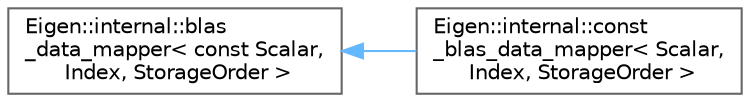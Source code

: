 digraph "Graphical Class Hierarchy"
{
 // LATEX_PDF_SIZE
  bgcolor="transparent";
  edge [fontname=Helvetica,fontsize=10,labelfontname=Helvetica,labelfontsize=10];
  node [fontname=Helvetica,fontsize=10,shape=box,height=0.2,width=0.4];
  rankdir="LR";
  Node0 [id="Node000000",label="Eigen::internal::blas\l_data_mapper\< const Scalar,\l Index, StorageOrder \>",height=0.2,width=0.4,color="grey40", fillcolor="white", style="filled",URL="$classEigen_1_1internal_1_1blas__data__mapper.html",tooltip=" "];
  Node0 -> Node1 [id="edge735_Node000000_Node000001",dir="back",color="steelblue1",style="solid",tooltip=" "];
  Node1 [id="Node000001",label="Eigen::internal::const\l_blas_data_mapper\< Scalar,\l Index, StorageOrder \>",height=0.2,width=0.4,color="grey40", fillcolor="white", style="filled",URL="$classEigen_1_1internal_1_1const__blas__data__mapper.html",tooltip=" "];
}
